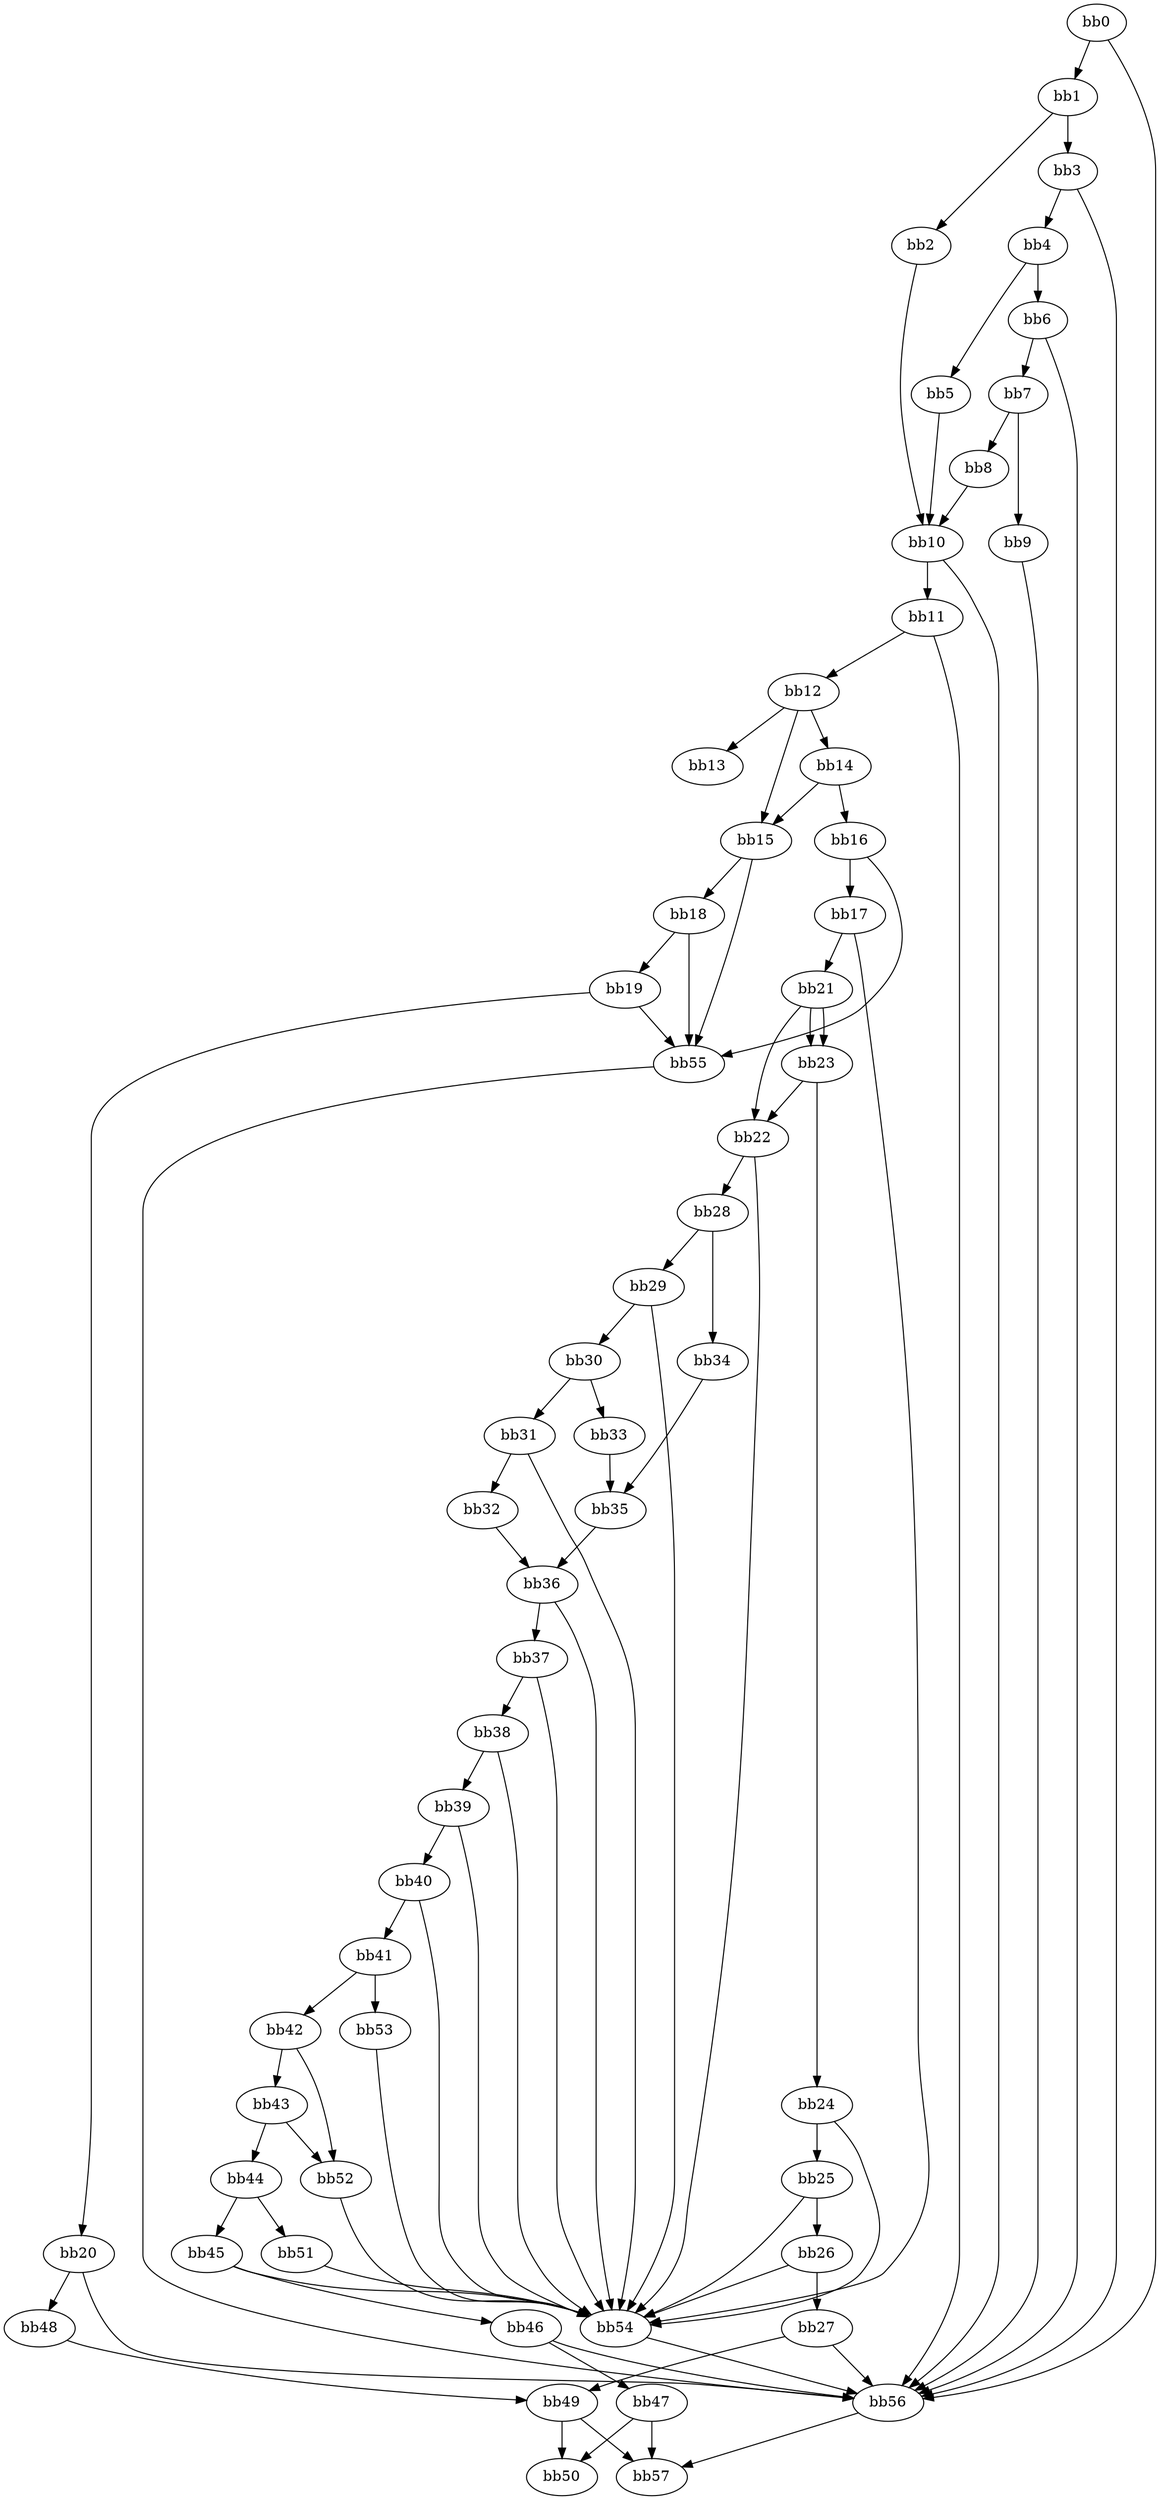 digraph {
    0 [ label = "bb0\l" ]
    1 [ label = "bb1\l" ]
    2 [ label = "bb2\l" ]
    3 [ label = "bb3\l" ]
    4 [ label = "bb4\l" ]
    5 [ label = "bb5\l" ]
    6 [ label = "bb6\l" ]
    7 [ label = "bb7\l" ]
    8 [ label = "bb8\l" ]
    9 [ label = "bb9\l" ]
    10 [ label = "bb10\l" ]
    11 [ label = "bb11\l" ]
    12 [ label = "bb12\l" ]
    13 [ label = "bb13\l" ]
    14 [ label = "bb14\l" ]
    15 [ label = "bb15\l" ]
    16 [ label = "bb16\l" ]
    17 [ label = "bb17\l" ]
    18 [ label = "bb18\l" ]
    19 [ label = "bb19\l" ]
    20 [ label = "bb20\l" ]
    21 [ label = "bb21\l" ]
    22 [ label = "bb22\l" ]
    23 [ label = "bb23\l" ]
    24 [ label = "bb24\l" ]
    25 [ label = "bb25\l" ]
    26 [ label = "bb26\l" ]
    27 [ label = "bb27\l" ]
    28 [ label = "bb28\l" ]
    29 [ label = "bb29\l" ]
    30 [ label = "bb30\l" ]
    31 [ label = "bb31\l" ]
    32 [ label = "bb32\l" ]
    33 [ label = "bb33\l" ]
    34 [ label = "bb34\l" ]
    35 [ label = "bb35\l" ]
    36 [ label = "bb36\l" ]
    37 [ label = "bb37\l" ]
    38 [ label = "bb38\l" ]
    39 [ label = "bb39\l" ]
    40 [ label = "bb40\l" ]
    41 [ label = "bb41\l" ]
    42 [ label = "bb42\l" ]
    43 [ label = "bb43\l" ]
    44 [ label = "bb44\l" ]
    45 [ label = "bb45\l" ]
    46 [ label = "bb46\l" ]
    47 [ label = "bb47\l" ]
    48 [ label = "bb48\l" ]
    49 [ label = "bb49\l" ]
    50 [ label = "bb50\l" ]
    51 [ label = "bb51\l" ]
    52 [ label = "bb52\l" ]
    53 [ label = "bb53\l" ]
    54 [ label = "bb54\l" ]
    55 [ label = "bb55\l" ]
    56 [ label = "bb56\l" ]
    57 [ label = "bb57\l" ]
    0 -> 1 [ ]
    0 -> 56 [ ]
    1 -> 2 [ ]
    1 -> 3 [ ]
    2 -> 10 [ ]
    3 -> 4 [ ]
    3 -> 56 [ ]
    4 -> 5 [ ]
    4 -> 6 [ ]
    5 -> 10 [ ]
    6 -> 7 [ ]
    6 -> 56 [ ]
    7 -> 8 [ ]
    7 -> 9 [ ]
    8 -> 10 [ ]
    9 -> 56 [ ]
    10 -> 11 [ ]
    10 -> 56 [ ]
    11 -> 12 [ ]
    11 -> 56 [ ]
    12 -> 13 [ ]
    12 -> 14 [ ]
    12 -> 15 [ ]
    14 -> 15 [ ]
    14 -> 16 [ ]
    15 -> 18 [ ]
    15 -> 55 [ ]
    16 -> 17 [ ]
    16 -> 55 [ ]
    17 -> 21 [ ]
    17 -> 54 [ ]
    18 -> 19 [ ]
    18 -> 55 [ ]
    19 -> 20 [ ]
    19 -> 55 [ ]
    20 -> 48 [ ]
    20 -> 56 [ ]
    21 -> 22 [ ]
    21 -> 23 [ ]
    21 -> 23 [ ]
    22 -> 28 [ ]
    22 -> 54 [ ]
    23 -> 22 [ ]
    23 -> 24 [ ]
    24 -> 25 [ ]
    24 -> 54 [ ]
    25 -> 26 [ ]
    25 -> 54 [ ]
    26 -> 27 [ ]
    26 -> 54 [ ]
    27 -> 49 [ ]
    27 -> 56 [ ]
    28 -> 29 [ ]
    28 -> 34 [ ]
    29 -> 30 [ ]
    29 -> 54 [ ]
    30 -> 31 [ ]
    30 -> 33 [ ]
    31 -> 32 [ ]
    31 -> 54 [ ]
    32 -> 36 [ ]
    33 -> 35 [ ]
    34 -> 35 [ ]
    35 -> 36 [ ]
    36 -> 37 [ ]
    36 -> 54 [ ]
    37 -> 38 [ ]
    37 -> 54 [ ]
    38 -> 39 [ ]
    38 -> 54 [ ]
    39 -> 40 [ ]
    39 -> 54 [ ]
    40 -> 41 [ ]
    40 -> 54 [ ]
    41 -> 42 [ ]
    41 -> 53 [ ]
    42 -> 43 [ ]
    42 -> 52 [ ]
    43 -> 44 [ ]
    43 -> 52 [ ]
    44 -> 45 [ ]
    44 -> 51 [ ]
    45 -> 46 [ ]
    45 -> 54 [ ]
    46 -> 47 [ ]
    46 -> 56 [ ]
    47 -> 50 [ ]
    47 -> 57 [ ]
    48 -> 49 [ ]
    49 -> 50 [ ]
    49 -> 57 [ ]
    51 -> 54 [ ]
    52 -> 54 [ ]
    53 -> 54 [ ]
    54 -> 56 [ ]
    55 -> 56 [ ]
    56 -> 57 [ ]
}


